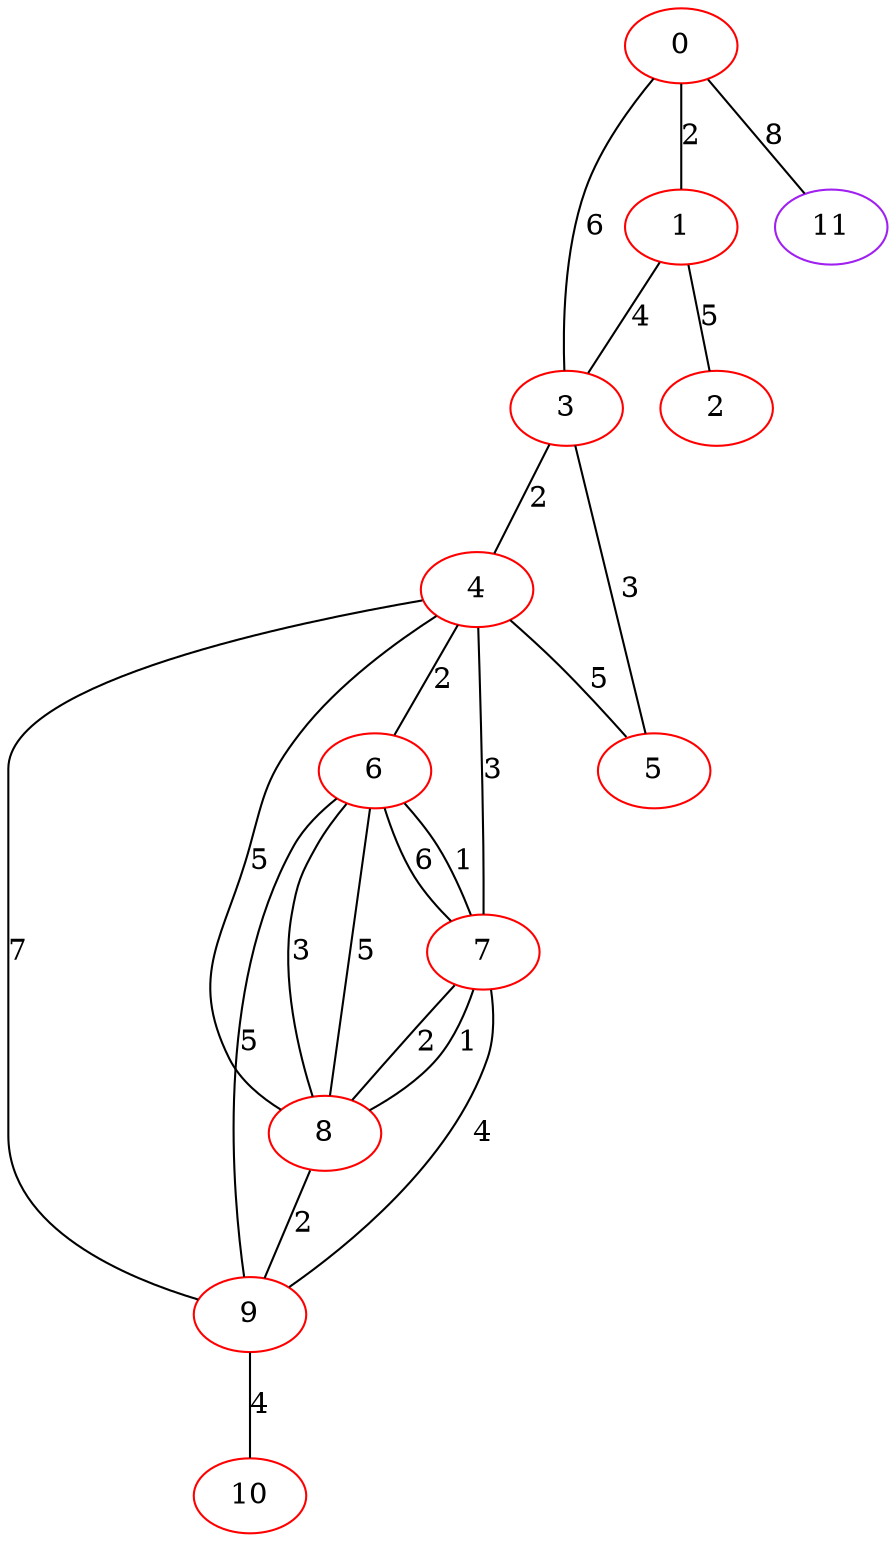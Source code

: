 graph "" {
0 [color=red, weight=1];
1 [color=red, weight=1];
2 [color=red, weight=1];
3 [color=red, weight=1];
4 [color=red, weight=1];
5 [color=red, weight=1];
6 [color=red, weight=1];
7 [color=red, weight=1];
8 [color=red, weight=1];
9 [color=red, weight=1];
10 [color=red, weight=1];
11 [color=purple, weight=4];
0 -- 11  [key=0, label=8];
0 -- 1  [key=0, label=2];
0 -- 3  [key=0, label=6];
1 -- 2  [key=0, label=5];
1 -- 3  [key=0, label=4];
3 -- 4  [key=0, label=2];
3 -- 5  [key=0, label=3];
4 -- 5  [key=0, label=5];
4 -- 6  [key=0, label=2];
4 -- 7  [key=0, label=3];
4 -- 8  [key=0, label=5];
4 -- 9  [key=0, label=7];
6 -- 8  [key=0, label=3];
6 -- 8  [key=1, label=5];
6 -- 9  [key=0, label=5];
6 -- 7  [key=0, label=1];
6 -- 7  [key=1, label=6];
7 -- 8  [key=0, label=2];
7 -- 8  [key=1, label=1];
7 -- 9  [key=0, label=4];
8 -- 9  [key=0, label=2];
9 -- 10  [key=0, label=4];
}

